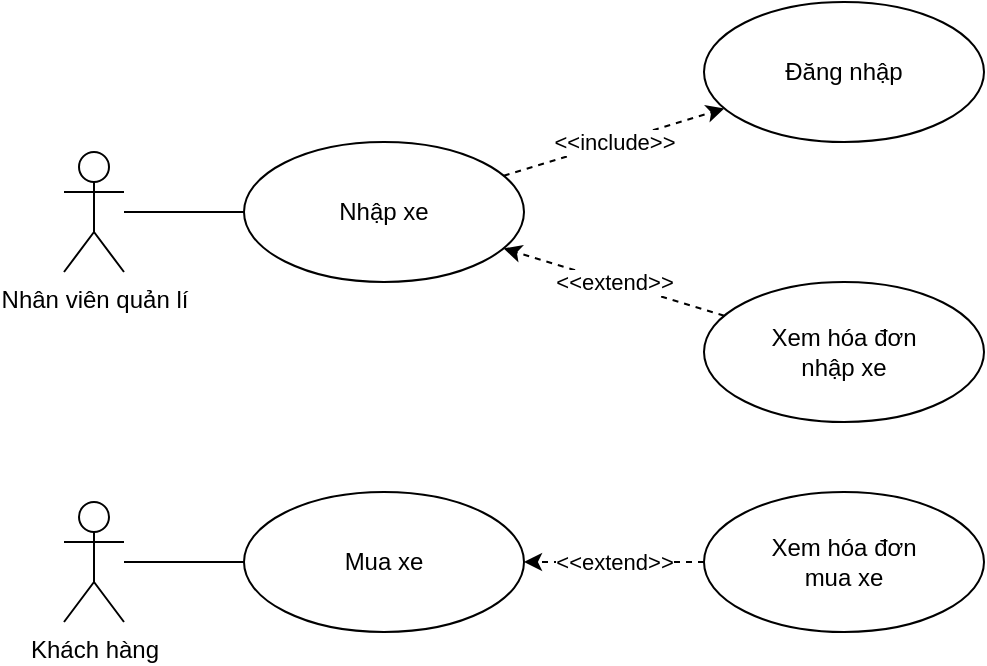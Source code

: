 <mxfile version="16.5.1" type="device"><diagram id="20TtuIfYopMToMd4ysIM" name="Page-1"><mxGraphModel dx="1102" dy="905" grid="1" gridSize="10" guides="1" tooltips="1" connect="1" arrows="1" fold="1" page="1" pageScale="1" pageWidth="850" pageHeight="1100" math="0" shadow="0"><root><mxCell id="0"/><mxCell id="1" parent="0"/><mxCell id="KTk0pQVXc8vq9RbYDpqP-1" value="Nhân viên quản lí" style="shape=umlActor;verticalLabelPosition=bottom;verticalAlign=top;html=1;" vertex="1" parent="1"><mxGeometry x="180" y="370" width="30" height="60" as="geometry"/></mxCell><mxCell id="KTk0pQVXc8vq9RbYDpqP-2" value="Đăng nhập" style="ellipse;whiteSpace=wrap;html=1;" vertex="1" parent="1"><mxGeometry x="500" y="295" width="140" height="70" as="geometry"/></mxCell><mxCell id="KTk0pQVXc8vq9RbYDpqP-3" value="Khách hàng" style="shape=umlActor;verticalLabelPosition=bottom;verticalAlign=top;html=1;" vertex="1" parent="1"><mxGeometry x="180" y="545" width="30" height="60" as="geometry"/></mxCell><mxCell id="KTk0pQVXc8vq9RbYDpqP-7" style="rounded=0;orthogonalLoop=1;jettySize=auto;html=1;endArrow=none;endFill=0;" edge="1" parent="1" source="KTk0pQVXc8vq9RbYDpqP-4" target="KTk0pQVXc8vq9RbYDpqP-1"><mxGeometry relative="1" as="geometry"/></mxCell><mxCell id="KTk0pQVXc8vq9RbYDpqP-4" value="Nhập xe" style="ellipse;whiteSpace=wrap;html=1;" vertex="1" parent="1"><mxGeometry x="270" y="365" width="140" height="70" as="geometry"/></mxCell><mxCell id="KTk0pQVXc8vq9RbYDpqP-9" style="edgeStyle=none;rounded=0;orthogonalLoop=1;jettySize=auto;html=1;endArrow=none;endFill=0;" edge="1" parent="1" source="KTk0pQVXc8vq9RbYDpqP-8" target="KTk0pQVXc8vq9RbYDpqP-3"><mxGeometry relative="1" as="geometry"/></mxCell><mxCell id="KTk0pQVXc8vq9RbYDpqP-8" value="Mua xe" style="ellipse;whiteSpace=wrap;html=1;" vertex="1" parent="1"><mxGeometry x="270" y="540" width="140" height="70" as="geometry"/></mxCell><mxCell id="KTk0pQVXc8vq9RbYDpqP-14" value="&amp;lt;&amp;lt;include&amp;gt;&amp;gt;" style="edgeStyle=none;rounded=0;orthogonalLoop=1;jettySize=auto;html=1;endArrow=classic;endFill=1;dashed=1;" edge="1" parent="1" source="KTk0pQVXc8vq9RbYDpqP-4" target="KTk0pQVXc8vq9RbYDpqP-2"><mxGeometry relative="1" as="geometry"><mxPoint x="451.711" y="468.479" as="sourcePoint"/><mxPoint x="608.27" y="426.503" as="targetPoint"/></mxGeometry></mxCell><mxCell id="KTk0pQVXc8vq9RbYDpqP-15" value="Xem hóa đơn&lt;br&gt;mua xe" style="ellipse;whiteSpace=wrap;html=1;" vertex="1" parent="1"><mxGeometry x="500" y="540" width="140" height="70" as="geometry"/></mxCell><mxCell id="KTk0pQVXc8vq9RbYDpqP-16" value="&amp;lt;&amp;lt;extend&amp;gt;&amp;gt;" style="edgeStyle=none;rounded=0;orthogonalLoop=1;jettySize=auto;html=1;endArrow=classic;endFill=1;dashed=1;" edge="1" parent="1" source="KTk0pQVXc8vq9RbYDpqP-15" target="KTk0pQVXc8vq9RbYDpqP-8"><mxGeometry relative="1" as="geometry"><mxPoint x="453.101" y="439.848" as="sourcePoint"/><mxPoint x="616.917" y="400.17" as="targetPoint"/></mxGeometry></mxCell><mxCell id="KTk0pQVXc8vq9RbYDpqP-17" value="Xem hóa đơn&lt;br&gt;nhập xe" style="ellipse;whiteSpace=wrap;html=1;" vertex="1" parent="1"><mxGeometry x="500" y="435" width="140" height="70" as="geometry"/></mxCell><mxCell id="KTk0pQVXc8vq9RbYDpqP-18" value="&amp;lt;&amp;lt;extend&amp;gt;&amp;gt;" style="edgeStyle=none;rounded=0;orthogonalLoop=1;jettySize=auto;html=1;endArrow=classic;endFill=1;dashed=1;" edge="1" parent="1" source="KTk0pQVXc8vq9RbYDpqP-17" target="KTk0pQVXc8vq9RbYDpqP-4"><mxGeometry relative="1" as="geometry"><mxPoint x="610.0" y="615" as="sourcePoint"/><mxPoint x="460.0" y="615" as="targetPoint"/></mxGeometry></mxCell></root></mxGraphModel></diagram></mxfile>